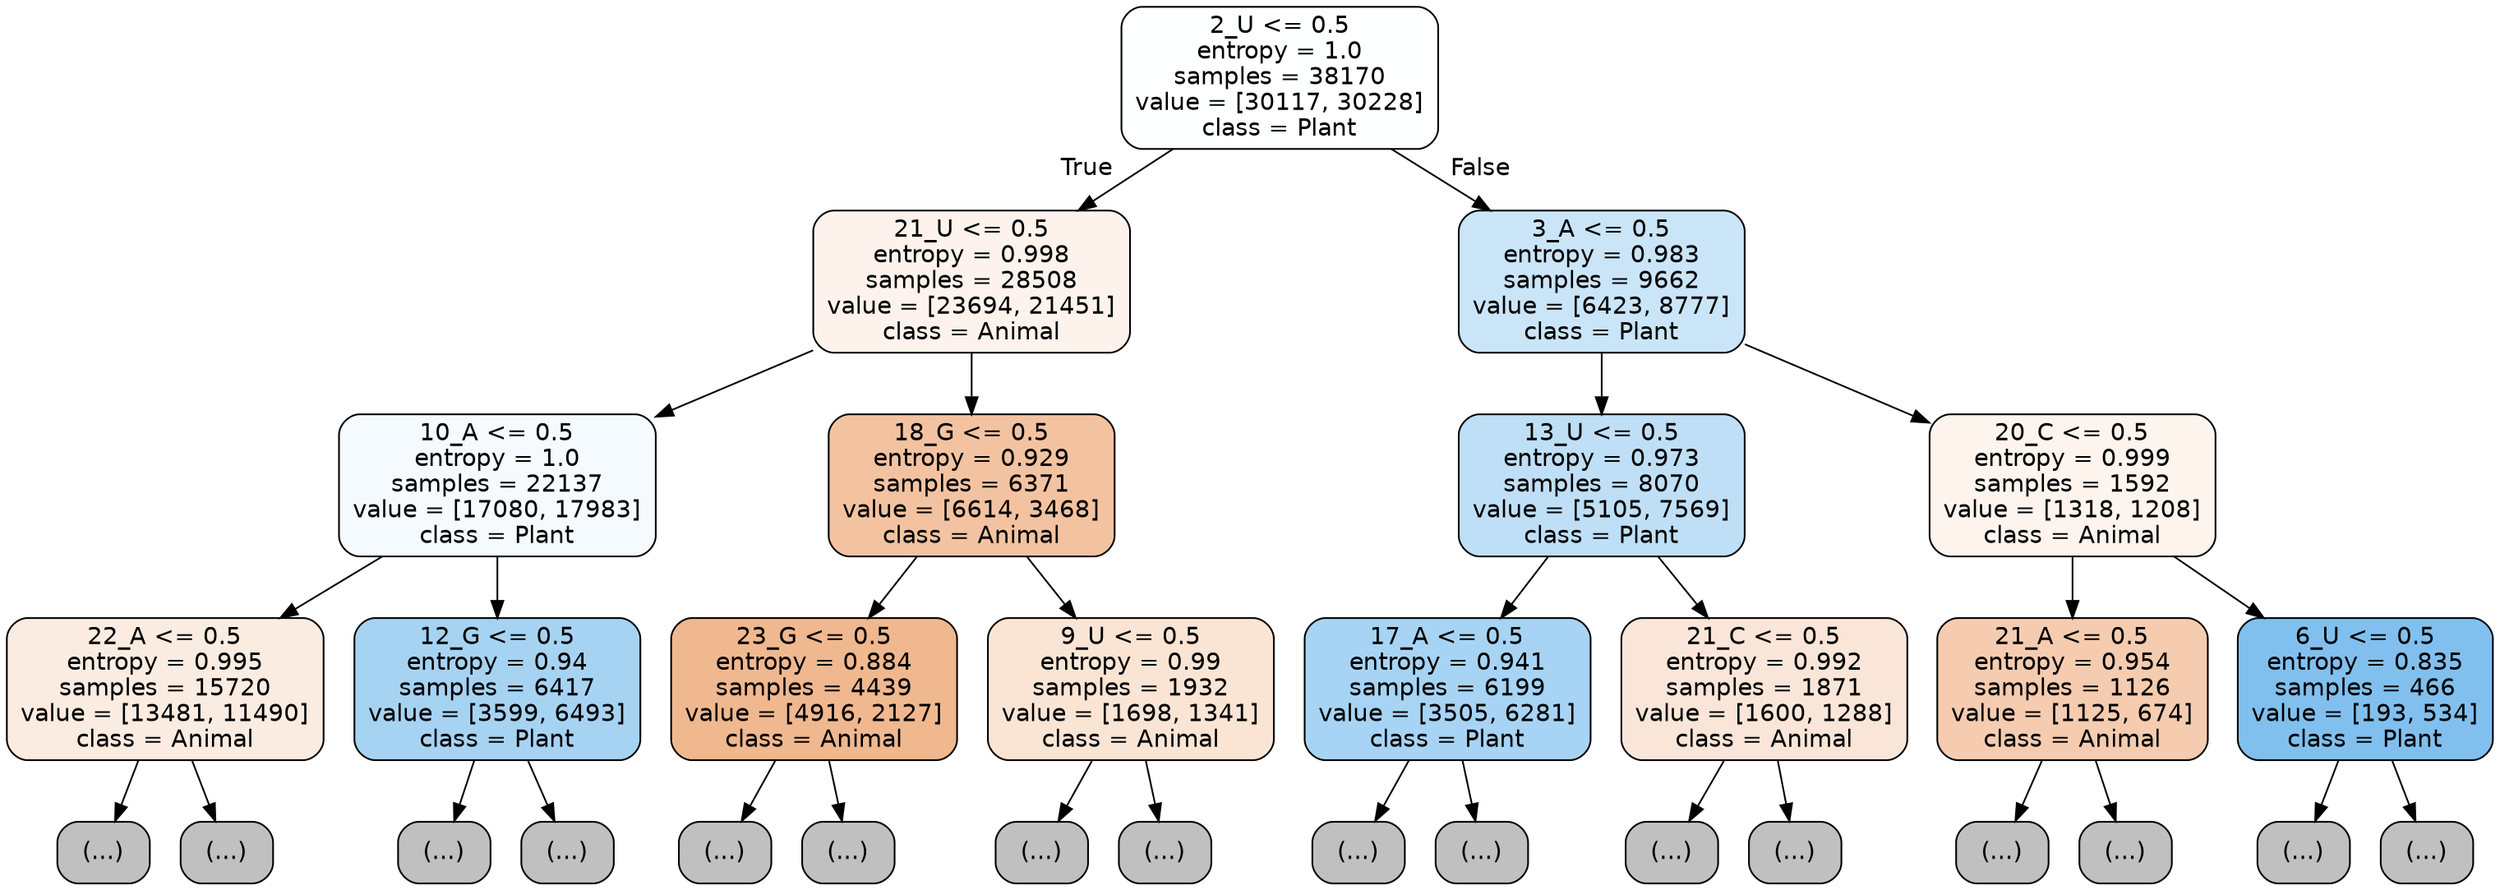digraph Tree {
node [shape=box, style="filled, rounded", color="black", fontname="helvetica"] ;
edge [fontname="helvetica"] ;
0 [label="2_U <= 0.5\nentropy = 1.0\nsamples = 38170\nvalue = [30117, 30228]\nclass = Plant", fillcolor="#feffff"] ;
1 [label="21_U <= 0.5\nentropy = 0.998\nsamples = 28508\nvalue = [23694, 21451]\nclass = Animal", fillcolor="#fdf3ec"] ;
0 -> 1 [labeldistance=2.5, labelangle=45, headlabel="True"] ;
2 [label="10_A <= 0.5\nentropy = 1.0\nsamples = 22137\nvalue = [17080, 17983]\nclass = Plant", fillcolor="#f5fafe"] ;
1 -> 2 ;
3 [label="22_A <= 0.5\nentropy = 0.995\nsamples = 15720\nvalue = [13481, 11490]\nclass = Animal", fillcolor="#fbece2"] ;
2 -> 3 ;
4 [label="(...)", fillcolor="#C0C0C0"] ;
3 -> 4 ;
6703 [label="(...)", fillcolor="#C0C0C0"] ;
3 -> 6703 ;
7572 [label="12_G <= 0.5\nentropy = 0.94\nsamples = 6417\nvalue = [3599, 6493]\nclass = Plant", fillcolor="#a7d3f3"] ;
2 -> 7572 ;
7573 [label="(...)", fillcolor="#C0C0C0"] ;
7572 -> 7573 ;
9284 [label="(...)", fillcolor="#C0C0C0"] ;
7572 -> 9284 ;
9907 [label="18_G <= 0.5\nentropy = 0.929\nsamples = 6371\nvalue = [6614, 3468]\nclass = Animal", fillcolor="#f3c3a1"] ;
1 -> 9907 ;
9908 [label="23_G <= 0.5\nentropy = 0.884\nsamples = 4439\nvalue = [4916, 2127]\nclass = Animal", fillcolor="#f0b88f"] ;
9907 -> 9908 ;
9909 [label="(...)", fillcolor="#C0C0C0"] ;
9908 -> 9909 ;
11806 [label="(...)", fillcolor="#C0C0C0"] ;
9908 -> 11806 ;
11909 [label="9_U <= 0.5\nentropy = 0.99\nsamples = 1932\nvalue = [1698, 1341]\nclass = Animal", fillcolor="#fae5d5"] ;
9907 -> 11909 ;
11910 [label="(...)", fillcolor="#C0C0C0"] ;
11909 -> 11910 ;
12411 [label="(...)", fillcolor="#C0C0C0"] ;
11909 -> 12411 ;
12690 [label="3_A <= 0.5\nentropy = 0.983\nsamples = 9662\nvalue = [6423, 8777]\nclass = Plant", fillcolor="#cae5f8"] ;
0 -> 12690 [labeldistance=2.5, labelangle=-45, headlabel="False"] ;
12691 [label="13_U <= 0.5\nentropy = 0.973\nsamples = 8070\nvalue = [5105, 7569]\nclass = Plant", fillcolor="#bfdff7"] ;
12690 -> 12691 ;
12692 [label="17_A <= 0.5\nentropy = 0.941\nsamples = 6199\nvalue = [3505, 6281]\nclass = Plant", fillcolor="#a7d4f4"] ;
12691 -> 12692 ;
12693 [label="(...)", fillcolor="#C0C0C0"] ;
12692 -> 12693 ;
14678 [label="(...)", fillcolor="#C0C0C0"] ;
12692 -> 14678 ;
15219 [label="21_C <= 0.5\nentropy = 0.992\nsamples = 1871\nvalue = [1600, 1288]\nclass = Animal", fillcolor="#fae6d8"] ;
12691 -> 15219 ;
15220 [label="(...)", fillcolor="#C0C0C0"] ;
15219 -> 15220 ;
16087 [label="(...)", fillcolor="#C0C0C0"] ;
15219 -> 16087 ;
16314 [label="20_C <= 0.5\nentropy = 0.999\nsamples = 1592\nvalue = [1318, 1208]\nclass = Animal", fillcolor="#fdf4ee"] ;
12690 -> 16314 ;
16315 [label="21_A <= 0.5\nentropy = 0.954\nsamples = 1126\nvalue = [1125, 674]\nclass = Animal", fillcolor="#f5ccb0"] ;
16314 -> 16315 ;
16316 [label="(...)", fillcolor="#C0C0C0"] ;
16315 -> 16316 ;
16823 [label="(...)", fillcolor="#C0C0C0"] ;
16315 -> 16823 ;
16948 [label="6_U <= 0.5\nentropy = 0.835\nsamples = 466\nvalue = [193, 534]\nclass = Plant", fillcolor="#81c0ee"] ;
16314 -> 16948 ;
16949 [label="(...)", fillcolor="#C0C0C0"] ;
16948 -> 16949 ;
17088 [label="(...)", fillcolor="#C0C0C0"] ;
16948 -> 17088 ;
}